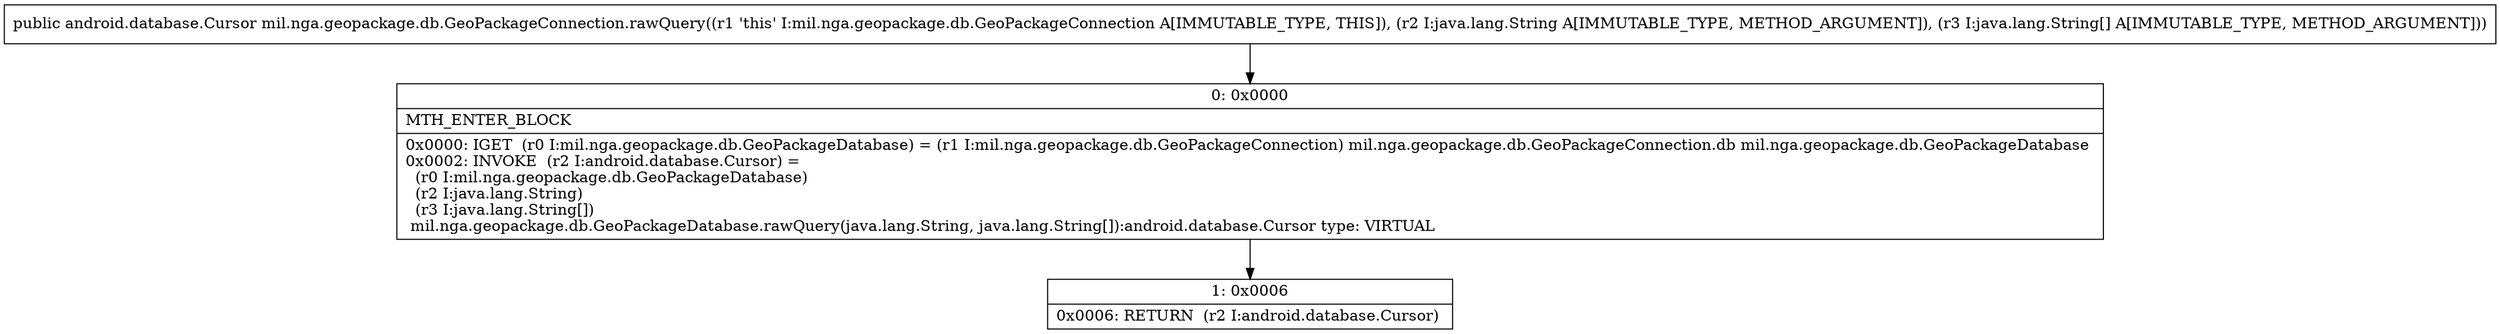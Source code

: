 digraph "CFG formil.nga.geopackage.db.GeoPackageConnection.rawQuery(Ljava\/lang\/String;[Ljava\/lang\/String;)Landroid\/database\/Cursor;" {
Node_0 [shape=record,label="{0\:\ 0x0000|MTH_ENTER_BLOCK\l|0x0000: IGET  (r0 I:mil.nga.geopackage.db.GeoPackageDatabase) = (r1 I:mil.nga.geopackage.db.GeoPackageConnection) mil.nga.geopackage.db.GeoPackageConnection.db mil.nga.geopackage.db.GeoPackageDatabase \l0x0002: INVOKE  (r2 I:android.database.Cursor) = \l  (r0 I:mil.nga.geopackage.db.GeoPackageDatabase)\l  (r2 I:java.lang.String)\l  (r3 I:java.lang.String[])\l mil.nga.geopackage.db.GeoPackageDatabase.rawQuery(java.lang.String, java.lang.String[]):android.database.Cursor type: VIRTUAL \l}"];
Node_1 [shape=record,label="{1\:\ 0x0006|0x0006: RETURN  (r2 I:android.database.Cursor) \l}"];
MethodNode[shape=record,label="{public android.database.Cursor mil.nga.geopackage.db.GeoPackageConnection.rawQuery((r1 'this' I:mil.nga.geopackage.db.GeoPackageConnection A[IMMUTABLE_TYPE, THIS]), (r2 I:java.lang.String A[IMMUTABLE_TYPE, METHOD_ARGUMENT]), (r3 I:java.lang.String[] A[IMMUTABLE_TYPE, METHOD_ARGUMENT])) }"];
MethodNode -> Node_0;
Node_0 -> Node_1;
}

